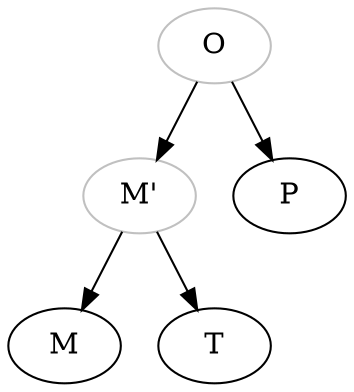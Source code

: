 digraph {

    O[color="grey"];
    Mprime[label="M'", color="grey"];

    O->Mprime;
    Mprime->M;
    Mprime->T;
    O->P;

}